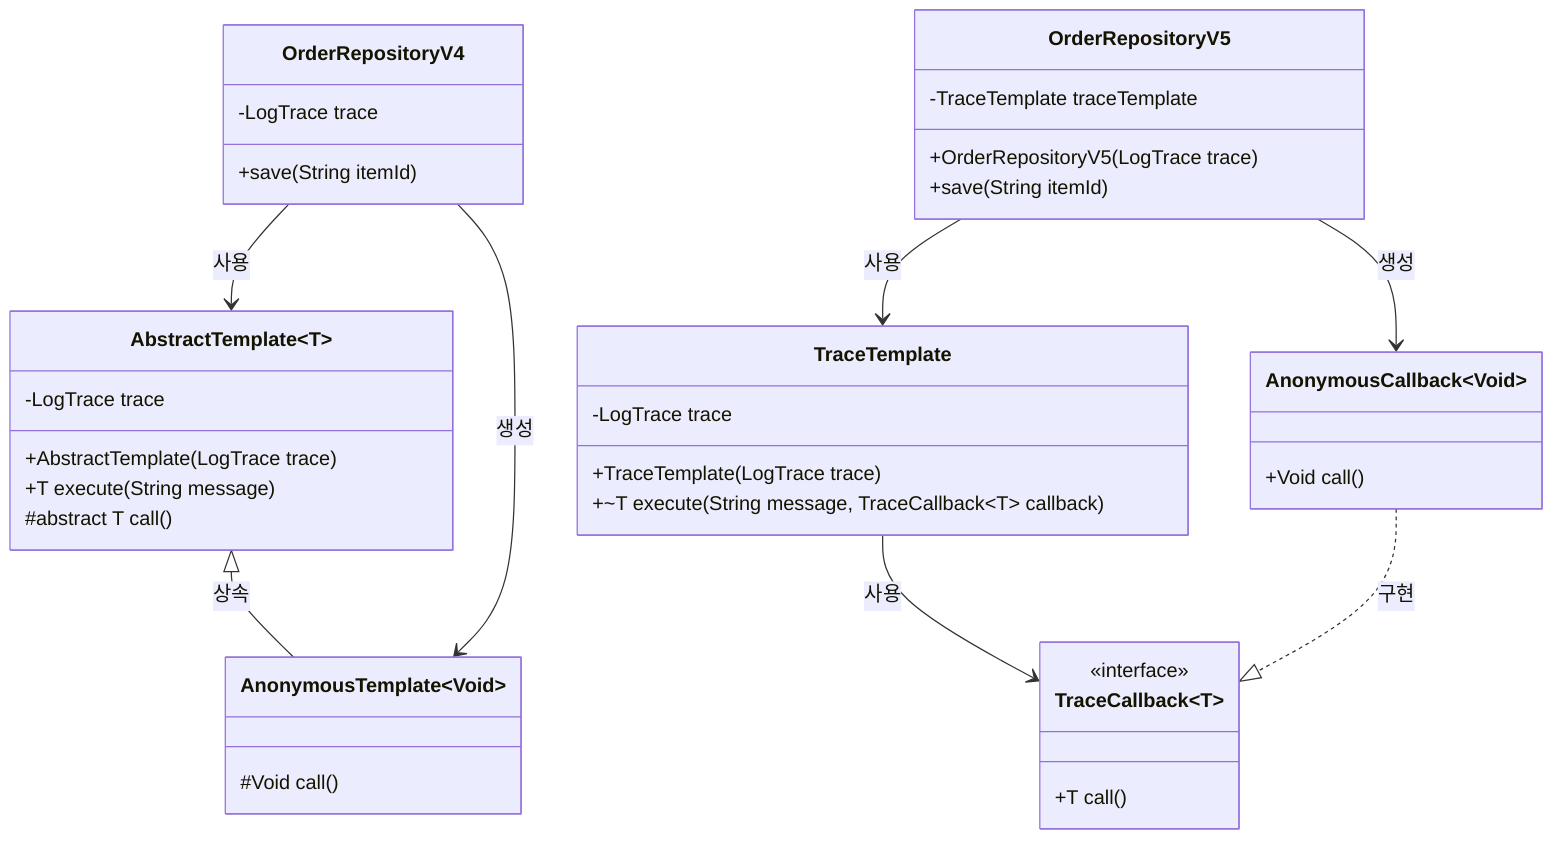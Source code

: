 classDiagram
    %% 템플릿 메서드 패턴 (V4)
    class AbstractTemplate~T~ {
        -LogTrace trace
        +AbstractTemplate(LogTrace trace)
        +T execute(String message)
        #abstract T call()
    }
    
    class AnonymousTemplate~Void~ {
        #Void call()
    }
    
    class OrderRepositoryV4 {
        -LogTrace trace
        +save(String itemId)
    }
    
    %% 템플릿 콜백 패턴 (V5)
    class TraceTemplate {
        -LogTrace trace
        +TraceTemplate(LogTrace trace)
        +~T execute(String message, TraceCallback~T~ callback)
    }
    
    class TraceCallback~T~ {
        <<interface>>
        +T call()
    }
    
    class OrderRepositoryV5 {
        -TraceTemplate traceTemplate
        +OrderRepositoryV5(LogTrace trace)
        +save(String itemId)
    }
    
    class AnonymousCallback~Void~ {
        +Void call()
    }
    
    %% 관계 표현
    AbstractTemplate <|-- AnonymousTemplate : 상속
    OrderRepositoryV4 --> AnonymousTemplate : 생성
    OrderRepositoryV4 --> AbstractTemplate : 사용
    
    TraceTemplate --> TraceCallback : 사용
    OrderRepositoryV5 --> TraceTemplate : 사용
    OrderRepositoryV5 --> AnonymousCallback : 생성
    AnonymousCallback ..|> TraceCallback : 구현